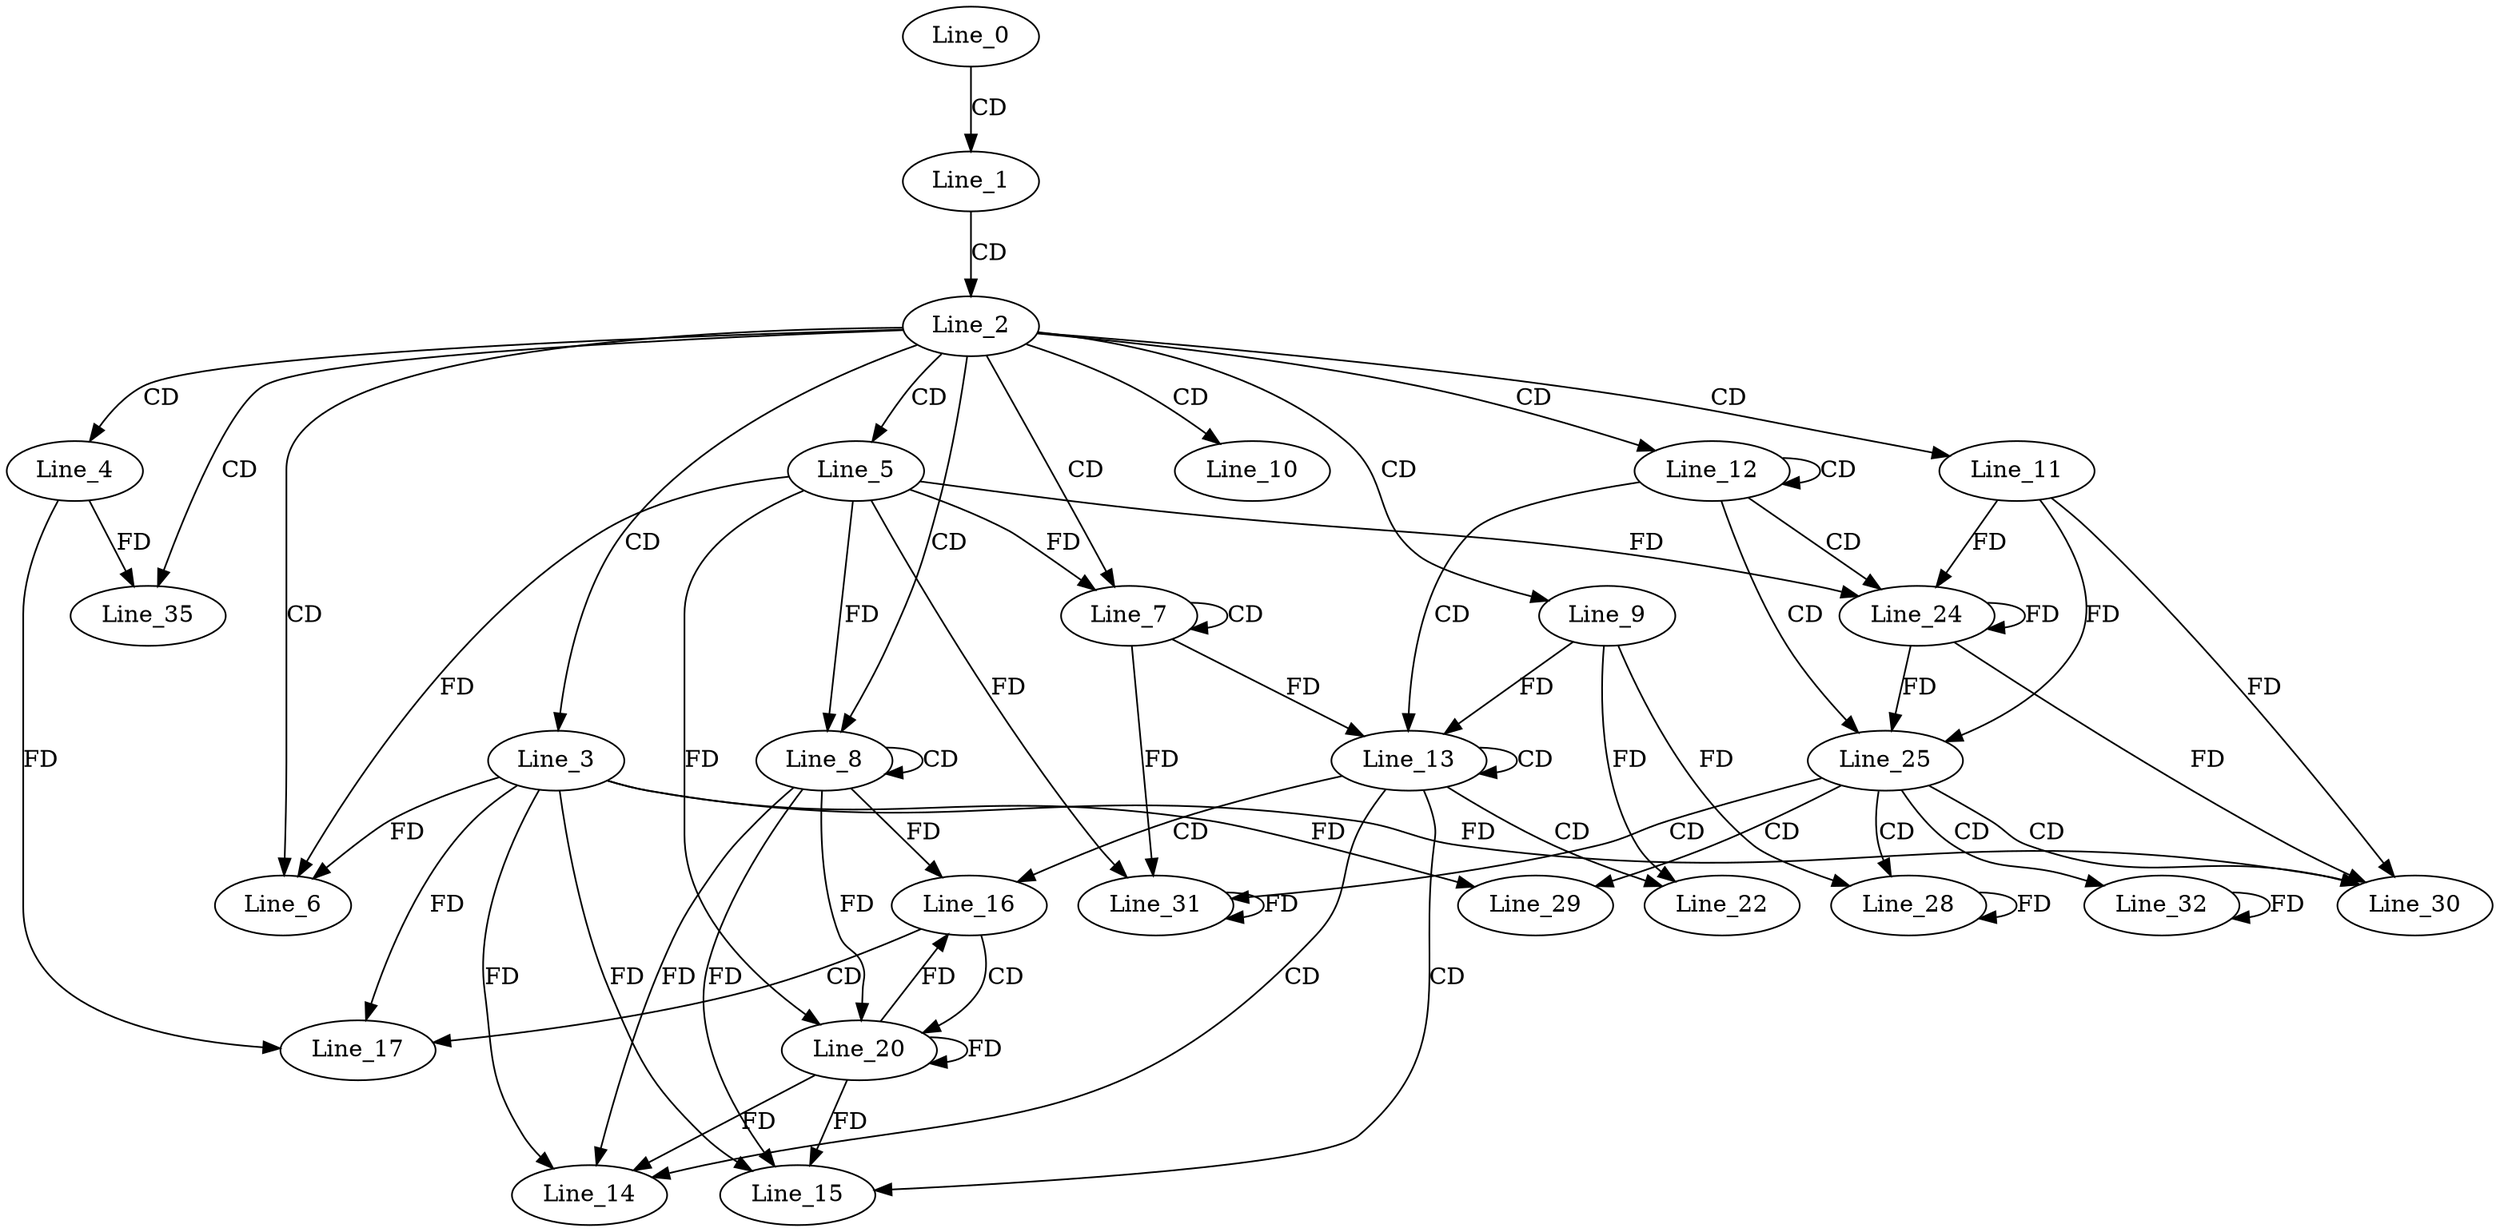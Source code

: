 digraph G {
  Line_0;
  Line_1;
  Line_2;
  Line_3;
  Line_4;
  Line_5;
  Line_6;
  Line_6;
  Line_7;
  Line_7;
  Line_7;
  Line_8;
  Line_8;
  Line_9;
  Line_10;
  Line_11;
  Line_12;
  Line_13;
  Line_14;
  Line_14;
  Line_14;
  Line_15;
  Line_15;
  Line_16;
  Line_16;
  Line_17;
  Line_17;
  Line_20;
  Line_20;
  Line_22;
  Line_24;
  Line_24;
  Line_25;
  Line_25;
  Line_28;
  Line_29;
  Line_29;
  Line_30;
  Line_31;
  Line_31;
  Line_31;
  Line_32;
  Line_32;
  Line_35;
  Line_35;
  Line_0 -> Line_1 [ label="CD" ];
  Line_1 -> Line_2 [ label="CD" ];
  Line_2 -> Line_3 [ label="CD" ];
  Line_2 -> Line_4 [ label="CD" ];
  Line_2 -> Line_5 [ label="CD" ];
  Line_2 -> Line_6 [ label="CD" ];
  Line_3 -> Line_6 [ label="FD" ];
  Line_5 -> Line_6 [ label="FD" ];
  Line_2 -> Line_7 [ label="CD" ];
  Line_7 -> Line_7 [ label="CD" ];
  Line_5 -> Line_7 [ label="FD" ];
  Line_2 -> Line_8 [ label="CD" ];
  Line_8 -> Line_8 [ label="CD" ];
  Line_5 -> Line_8 [ label="FD" ];
  Line_2 -> Line_9 [ label="CD" ];
  Line_2 -> Line_10 [ label="CD" ];
  Line_2 -> Line_11 [ label="CD" ];
  Line_2 -> Line_12 [ label="CD" ];
  Line_12 -> Line_12 [ label="CD" ];
  Line_12 -> Line_13 [ label="CD" ];
  Line_13 -> Line_13 [ label="CD" ];
  Line_9 -> Line_13 [ label="FD" ];
  Line_7 -> Line_13 [ label="FD" ];
  Line_13 -> Line_14 [ label="CD" ];
  Line_3 -> Line_14 [ label="FD" ];
  Line_8 -> Line_14 [ label="FD" ];
  Line_13 -> Line_15 [ label="CD" ];
  Line_3 -> Line_15 [ label="FD" ];
  Line_8 -> Line_15 [ label="FD" ];
  Line_13 -> Line_16 [ label="CD" ];
  Line_8 -> Line_16 [ label="FD" ];
  Line_16 -> Line_17 [ label="CD" ];
  Line_4 -> Line_17 [ label="FD" ];
  Line_3 -> Line_17 [ label="FD" ];
  Line_16 -> Line_20 [ label="CD" ];
  Line_20 -> Line_20 [ label="FD" ];
  Line_8 -> Line_20 [ label="FD" ];
  Line_5 -> Line_20 [ label="FD" ];
  Line_13 -> Line_22 [ label="CD" ];
  Line_9 -> Line_22 [ label="FD" ];
  Line_12 -> Line_24 [ label="CD" ];
  Line_24 -> Line_24 [ label="FD" ];
  Line_11 -> Line_24 [ label="FD" ];
  Line_5 -> Line_24 [ label="FD" ];
  Line_12 -> Line_25 [ label="CD" ];
  Line_24 -> Line_25 [ label="FD" ];
  Line_11 -> Line_25 [ label="FD" ];
  Line_25 -> Line_28 [ label="CD" ];
  Line_28 -> Line_28 [ label="FD" ];
  Line_9 -> Line_28 [ label="FD" ];
  Line_25 -> Line_29 [ label="CD" ];
  Line_3 -> Line_29 [ label="FD" ];
  Line_25 -> Line_30 [ label="CD" ];
  Line_3 -> Line_30 [ label="FD" ];
  Line_24 -> Line_30 [ label="FD" ];
  Line_11 -> Line_30 [ label="FD" ];
  Line_25 -> Line_31 [ label="CD" ];
  Line_31 -> Line_31 [ label="FD" ];
  Line_7 -> Line_31 [ label="FD" ];
  Line_5 -> Line_31 [ label="FD" ];
  Line_25 -> Line_32 [ label="CD" ];
  Line_32 -> Line_32 [ label="FD" ];
  Line_2 -> Line_35 [ label="CD" ];
  Line_4 -> Line_35 [ label="FD" ];
  Line_20 -> Line_14 [ label="FD" ];
  Line_20 -> Line_15 [ label="FD" ];
  Line_20 -> Line_16 [ label="FD" ];
}
